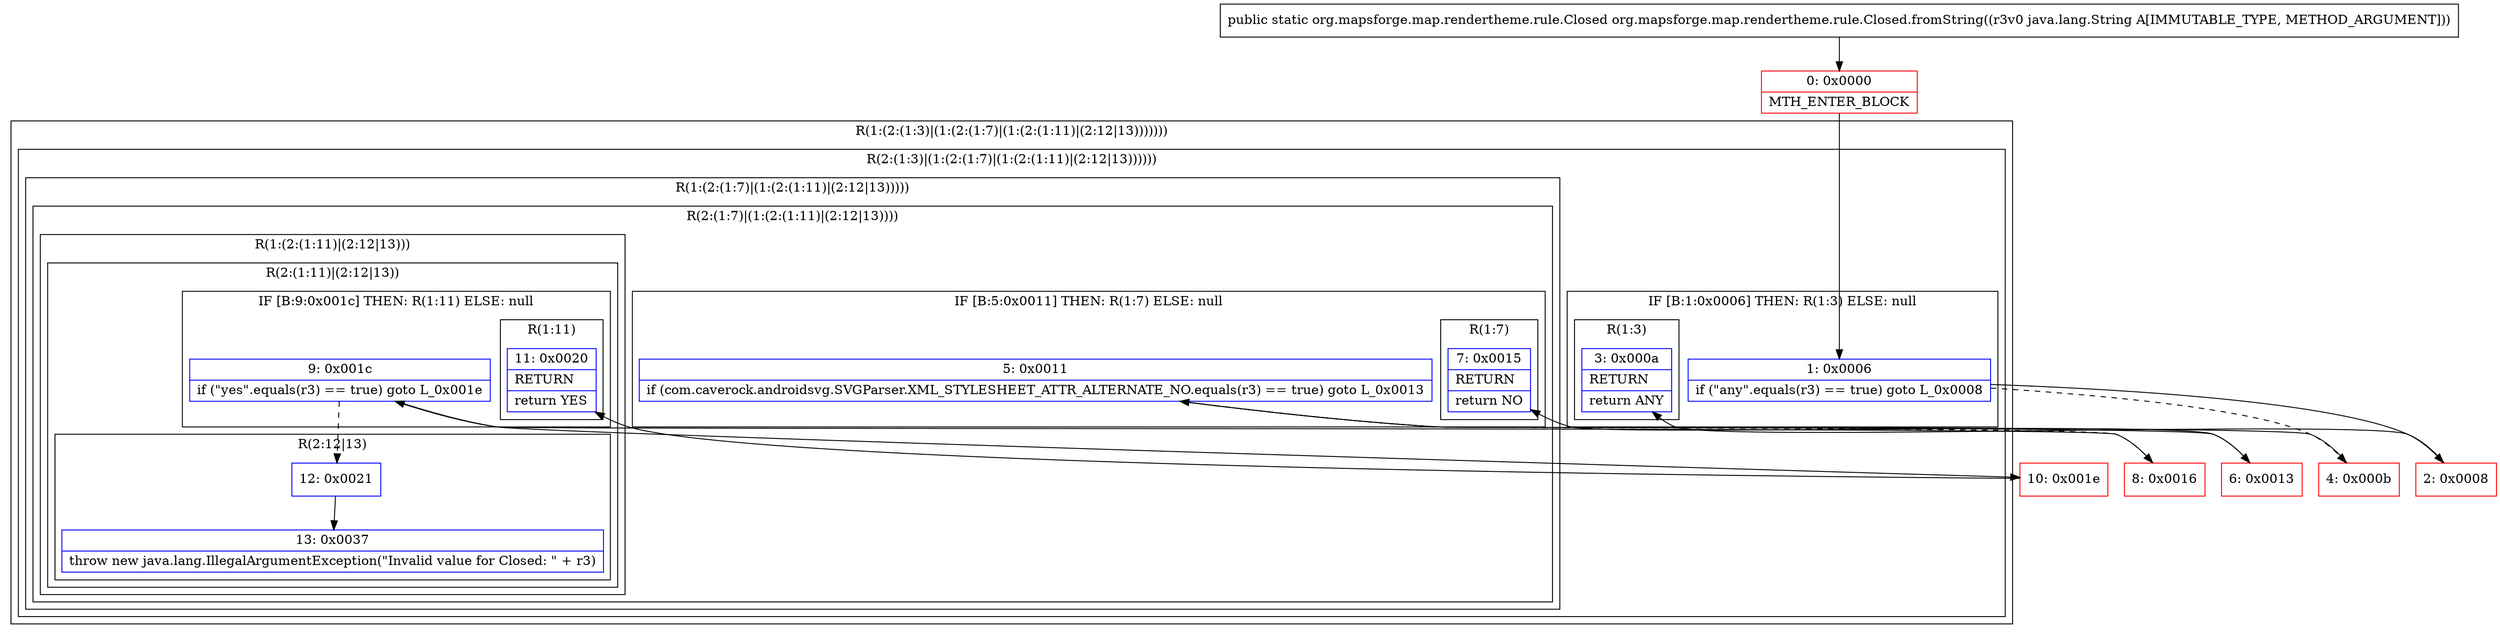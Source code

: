 digraph "CFG fororg.mapsforge.map.rendertheme.rule.Closed.fromString(Ljava\/lang\/String;)Lorg\/mapsforge\/map\/rendertheme\/rule\/Closed;" {
subgraph cluster_Region_999491280 {
label = "R(1:(2:(1:3)|(1:(2:(1:7)|(1:(2:(1:11)|(2:12|13)))))))";
node [shape=record,color=blue];
subgraph cluster_Region_1731566328 {
label = "R(2:(1:3)|(1:(2:(1:7)|(1:(2:(1:11)|(2:12|13))))))";
node [shape=record,color=blue];
subgraph cluster_IfRegion_1520793500 {
label = "IF [B:1:0x0006] THEN: R(1:3) ELSE: null";
node [shape=record,color=blue];
Node_1 [shape=record,label="{1\:\ 0x0006|if (\"any\".equals(r3) == true) goto L_0x0008\l}"];
subgraph cluster_Region_1654902434 {
label = "R(1:3)";
node [shape=record,color=blue];
Node_3 [shape=record,label="{3\:\ 0x000a|RETURN\l|return ANY\l}"];
}
}
subgraph cluster_Region_1093005728 {
label = "R(1:(2:(1:7)|(1:(2:(1:11)|(2:12|13)))))";
node [shape=record,color=blue];
subgraph cluster_Region_168579366 {
label = "R(2:(1:7)|(1:(2:(1:11)|(2:12|13))))";
node [shape=record,color=blue];
subgraph cluster_IfRegion_2070208108 {
label = "IF [B:5:0x0011] THEN: R(1:7) ELSE: null";
node [shape=record,color=blue];
Node_5 [shape=record,label="{5\:\ 0x0011|if (com.caverock.androidsvg.SVGParser.XML_STYLESHEET_ATTR_ALTERNATE_NO.equals(r3) == true) goto L_0x0013\l}"];
subgraph cluster_Region_122607996 {
label = "R(1:7)";
node [shape=record,color=blue];
Node_7 [shape=record,label="{7\:\ 0x0015|RETURN\l|return NO\l}"];
}
}
subgraph cluster_Region_1762169028 {
label = "R(1:(2:(1:11)|(2:12|13)))";
node [shape=record,color=blue];
subgraph cluster_Region_31816098 {
label = "R(2:(1:11)|(2:12|13))";
node [shape=record,color=blue];
subgraph cluster_IfRegion_1546604620 {
label = "IF [B:9:0x001c] THEN: R(1:11) ELSE: null";
node [shape=record,color=blue];
Node_9 [shape=record,label="{9\:\ 0x001c|if (\"yes\".equals(r3) == true) goto L_0x001e\l}"];
subgraph cluster_Region_760997772 {
label = "R(1:11)";
node [shape=record,color=blue];
Node_11 [shape=record,label="{11\:\ 0x0020|RETURN\l|return YES\l}"];
}
}
subgraph cluster_Region_16305235 {
label = "R(2:12|13)";
node [shape=record,color=blue];
Node_12 [shape=record,label="{12\:\ 0x0021}"];
Node_13 [shape=record,label="{13\:\ 0x0037|throw new java.lang.IllegalArgumentException(\"Invalid value for Closed: \" + r3)\l}"];
}
}
}
}
}
}
}
Node_0 [shape=record,color=red,label="{0\:\ 0x0000|MTH_ENTER_BLOCK\l}"];
Node_2 [shape=record,color=red,label="{2\:\ 0x0008}"];
Node_4 [shape=record,color=red,label="{4\:\ 0x000b}"];
Node_6 [shape=record,color=red,label="{6\:\ 0x0013}"];
Node_8 [shape=record,color=red,label="{8\:\ 0x0016}"];
Node_10 [shape=record,color=red,label="{10\:\ 0x001e}"];
MethodNode[shape=record,label="{public static org.mapsforge.map.rendertheme.rule.Closed org.mapsforge.map.rendertheme.rule.Closed.fromString((r3v0 java.lang.String A[IMMUTABLE_TYPE, METHOD_ARGUMENT])) }"];
MethodNode -> Node_0;
Node_1 -> Node_2;
Node_1 -> Node_4[style=dashed];
Node_5 -> Node_6;
Node_5 -> Node_8[style=dashed];
Node_9 -> Node_10;
Node_9 -> Node_12[style=dashed];
Node_12 -> Node_13;
Node_0 -> Node_1;
Node_2 -> Node_3;
Node_4 -> Node_5;
Node_6 -> Node_7;
Node_8 -> Node_9;
Node_10 -> Node_11;
}

